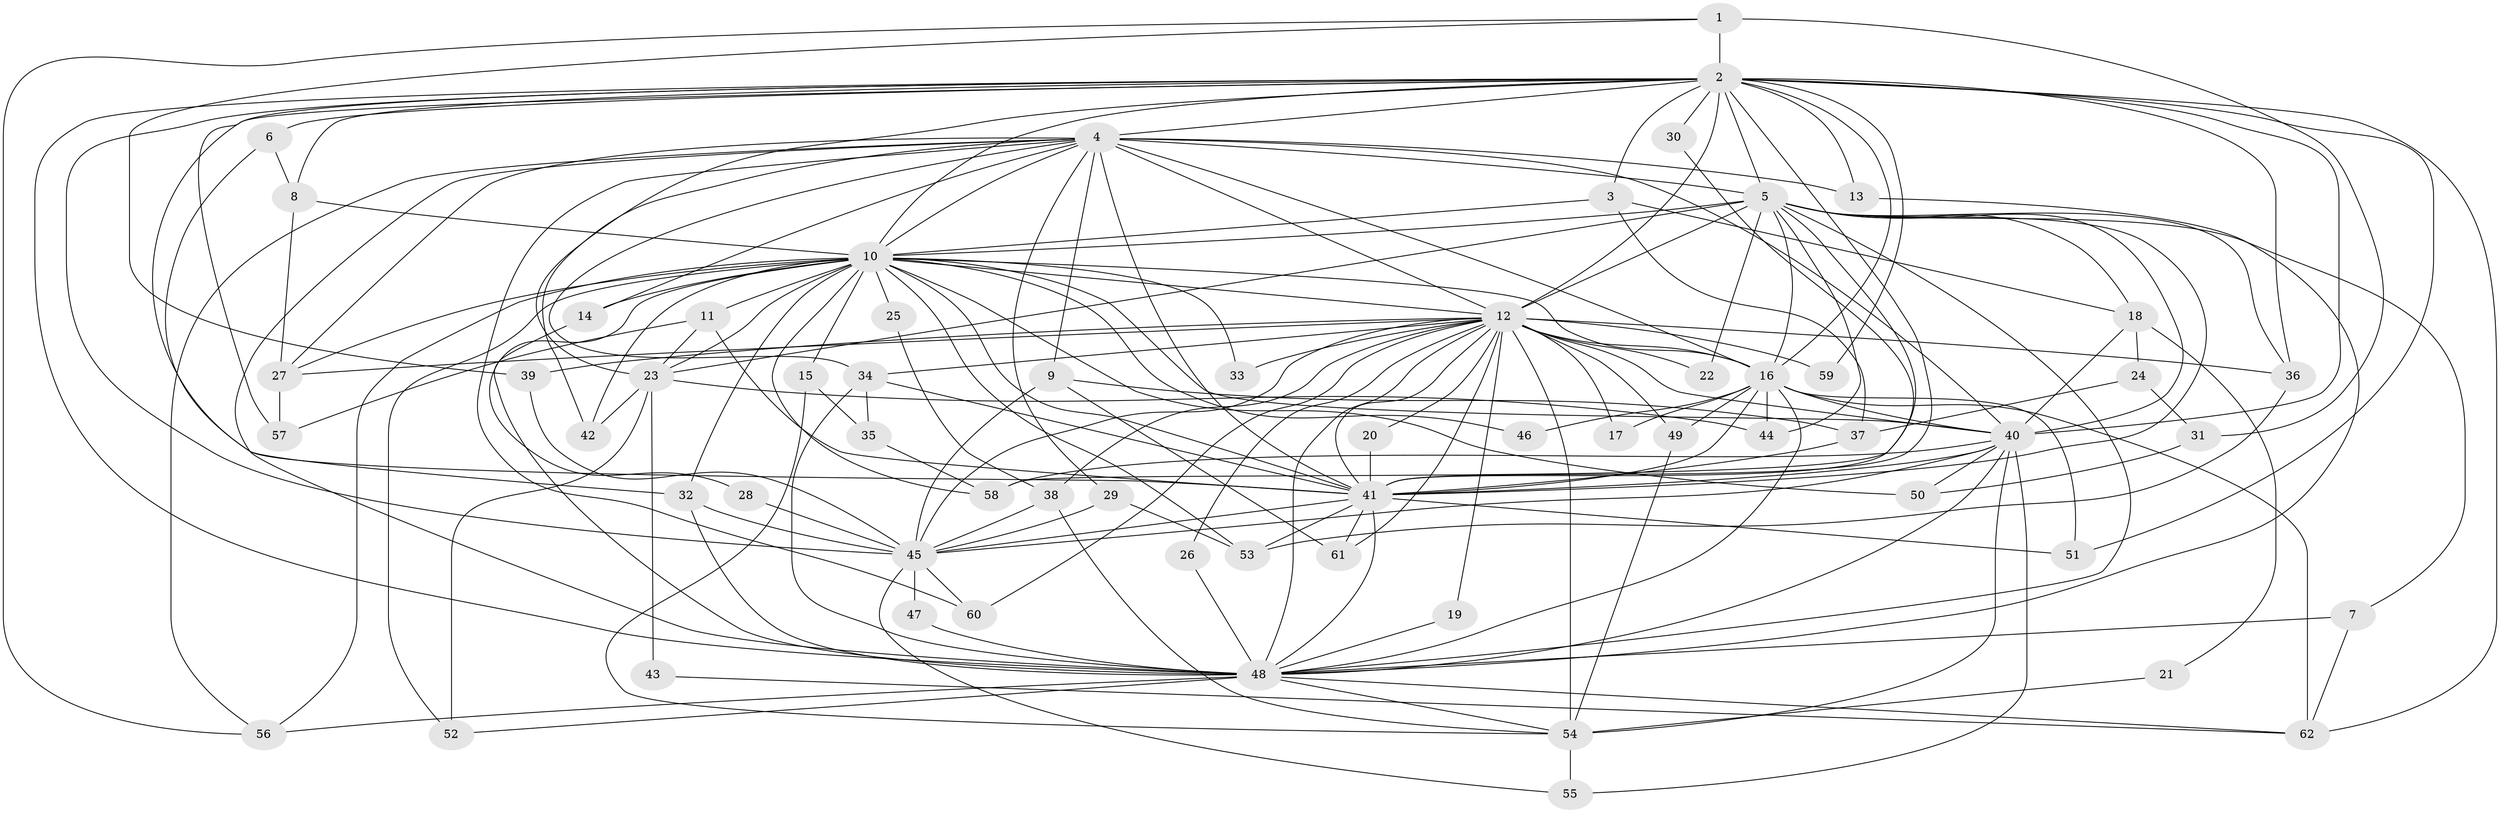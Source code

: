 // original degree distribution, {30: 0.008130081300813009, 23: 0.008130081300813009, 21: 0.008130081300813009, 22: 0.016260162601626018, 18: 0.016260162601626018, 32: 0.008130081300813009, 20: 0.008130081300813009, 19: 0.008130081300813009, 2: 0.5609756097560976, 6: 0.008130081300813009, 4: 0.11382113821138211, 14: 0.008130081300813009, 3: 0.17886178861788618, 5: 0.032520325203252036, 9: 0.008130081300813009, 8: 0.008130081300813009}
// Generated by graph-tools (version 1.1) at 2025/01/03/09/25 03:01:29]
// undirected, 62 vertices, 177 edges
graph export_dot {
graph [start="1"]
  node [color=gray90,style=filled];
  1;
  2;
  3;
  4;
  5;
  6;
  7;
  8;
  9;
  10;
  11;
  12;
  13;
  14;
  15;
  16;
  17;
  18;
  19;
  20;
  21;
  22;
  23;
  24;
  25;
  26;
  27;
  28;
  29;
  30;
  31;
  32;
  33;
  34;
  35;
  36;
  37;
  38;
  39;
  40;
  41;
  42;
  43;
  44;
  45;
  46;
  47;
  48;
  49;
  50;
  51;
  52;
  53;
  54;
  55;
  56;
  57;
  58;
  59;
  60;
  61;
  62;
  1 -- 2 [weight=2.0];
  1 -- 31 [weight=1.0];
  1 -- 39 [weight=1.0];
  1 -- 56 [weight=1.0];
  2 -- 3 [weight=1.0];
  2 -- 4 [weight=3.0];
  2 -- 5 [weight=2.0];
  2 -- 6 [weight=1.0];
  2 -- 8 [weight=1.0];
  2 -- 10 [weight=2.0];
  2 -- 12 [weight=2.0];
  2 -- 13 [weight=1.0];
  2 -- 16 [weight=4.0];
  2 -- 23 [weight=2.0];
  2 -- 30 [weight=2.0];
  2 -- 32 [weight=1.0];
  2 -- 36 [weight=1.0];
  2 -- 40 [weight=4.0];
  2 -- 41 [weight=3.0];
  2 -- 45 [weight=1.0];
  2 -- 48 [weight=2.0];
  2 -- 51 [weight=2.0];
  2 -- 57 [weight=1.0];
  2 -- 59 [weight=1.0];
  2 -- 62 [weight=1.0];
  3 -- 10 [weight=1.0];
  3 -- 18 [weight=1.0];
  3 -- 37 [weight=1.0];
  4 -- 5 [weight=1.0];
  4 -- 9 [weight=1.0];
  4 -- 10 [weight=1.0];
  4 -- 12 [weight=1.0];
  4 -- 13 [weight=1.0];
  4 -- 14 [weight=1.0];
  4 -- 16 [weight=1.0];
  4 -- 27 [weight=1.0];
  4 -- 29 [weight=1.0];
  4 -- 34 [weight=1.0];
  4 -- 40 [weight=2.0];
  4 -- 41 [weight=1.0];
  4 -- 42 [weight=1.0];
  4 -- 48 [weight=1.0];
  4 -- 56 [weight=1.0];
  4 -- 60 [weight=1.0];
  5 -- 7 [weight=1.0];
  5 -- 10 [weight=3.0];
  5 -- 12 [weight=1.0];
  5 -- 16 [weight=1.0];
  5 -- 18 [weight=1.0];
  5 -- 22 [weight=1.0];
  5 -- 23 [weight=1.0];
  5 -- 36 [weight=1.0];
  5 -- 40 [weight=1.0];
  5 -- 41 [weight=1.0];
  5 -- 44 [weight=1.0];
  5 -- 48 [weight=1.0];
  5 -- 58 [weight=1.0];
  6 -- 8 [weight=1.0];
  6 -- 41 [weight=1.0];
  7 -- 48 [weight=1.0];
  7 -- 62 [weight=1.0];
  8 -- 10 [weight=1.0];
  8 -- 27 [weight=1.0];
  9 -- 37 [weight=1.0];
  9 -- 45 [weight=2.0];
  9 -- 61 [weight=1.0];
  10 -- 11 [weight=1.0];
  10 -- 12 [weight=1.0];
  10 -- 14 [weight=1.0];
  10 -- 15 [weight=1.0];
  10 -- 16 [weight=1.0];
  10 -- 23 [weight=1.0];
  10 -- 25 [weight=1.0];
  10 -- 27 [weight=2.0];
  10 -- 32 [weight=1.0];
  10 -- 33 [weight=1.0];
  10 -- 40 [weight=3.0];
  10 -- 41 [weight=1.0];
  10 -- 42 [weight=1.0];
  10 -- 46 [weight=1.0];
  10 -- 48 [weight=2.0];
  10 -- 50 [weight=1.0];
  10 -- 52 [weight=1.0];
  10 -- 53 [weight=1.0];
  10 -- 56 [weight=1.0];
  10 -- 58 [weight=1.0];
  11 -- 23 [weight=1.0];
  11 -- 41 [weight=1.0];
  11 -- 57 [weight=1.0];
  12 -- 16 [weight=1.0];
  12 -- 17 [weight=1.0];
  12 -- 19 [weight=1.0];
  12 -- 20 [weight=1.0];
  12 -- 22 [weight=1.0];
  12 -- 26 [weight=1.0];
  12 -- 27 [weight=1.0];
  12 -- 33 [weight=1.0];
  12 -- 34 [weight=1.0];
  12 -- 36 [weight=1.0];
  12 -- 38 [weight=1.0];
  12 -- 39 [weight=1.0];
  12 -- 40 [weight=3.0];
  12 -- 41 [weight=1.0];
  12 -- 45 [weight=1.0];
  12 -- 48 [weight=1.0];
  12 -- 49 [weight=2.0];
  12 -- 54 [weight=2.0];
  12 -- 59 [weight=1.0];
  12 -- 60 [weight=1.0];
  12 -- 61 [weight=1.0];
  13 -- 48 [weight=1.0];
  14 -- 28 [weight=1.0];
  15 -- 35 [weight=1.0];
  15 -- 54 [weight=1.0];
  16 -- 17 [weight=1.0];
  16 -- 40 [weight=1.0];
  16 -- 41 [weight=1.0];
  16 -- 44 [weight=1.0];
  16 -- 46 [weight=1.0];
  16 -- 48 [weight=2.0];
  16 -- 49 [weight=1.0];
  16 -- 51 [weight=1.0];
  16 -- 62 [weight=1.0];
  18 -- 21 [weight=1.0];
  18 -- 24 [weight=1.0];
  18 -- 40 [weight=1.0];
  19 -- 48 [weight=1.0];
  20 -- 41 [weight=1.0];
  21 -- 54 [weight=1.0];
  23 -- 42 [weight=1.0];
  23 -- 43 [weight=1.0];
  23 -- 44 [weight=1.0];
  23 -- 52 [weight=1.0];
  24 -- 31 [weight=1.0];
  24 -- 37 [weight=1.0];
  25 -- 38 [weight=1.0];
  26 -- 48 [weight=1.0];
  27 -- 57 [weight=1.0];
  28 -- 45 [weight=1.0];
  29 -- 45 [weight=1.0];
  29 -- 53 [weight=1.0];
  30 -- 41 [weight=1.0];
  31 -- 50 [weight=1.0];
  32 -- 45 [weight=1.0];
  32 -- 48 [weight=1.0];
  34 -- 35 [weight=1.0];
  34 -- 41 [weight=1.0];
  34 -- 48 [weight=1.0];
  35 -- 58 [weight=1.0];
  36 -- 53 [weight=1.0];
  37 -- 41 [weight=1.0];
  38 -- 45 [weight=1.0];
  38 -- 54 [weight=1.0];
  39 -- 45 [weight=1.0];
  40 -- 41 [weight=1.0];
  40 -- 45 [weight=1.0];
  40 -- 48 [weight=1.0];
  40 -- 50 [weight=1.0];
  40 -- 54 [weight=1.0];
  40 -- 55 [weight=1.0];
  40 -- 58 [weight=1.0];
  41 -- 45 [weight=1.0];
  41 -- 48 [weight=1.0];
  41 -- 51 [weight=1.0];
  41 -- 53 [weight=1.0];
  41 -- 61 [weight=1.0];
  43 -- 62 [weight=1.0];
  45 -- 47 [weight=1.0];
  45 -- 55 [weight=1.0];
  45 -- 60 [weight=1.0];
  47 -- 48 [weight=1.0];
  48 -- 52 [weight=1.0];
  48 -- 54 [weight=1.0];
  48 -- 56 [weight=1.0];
  48 -- 62 [weight=1.0];
  49 -- 54 [weight=1.0];
  54 -- 55 [weight=1.0];
}
